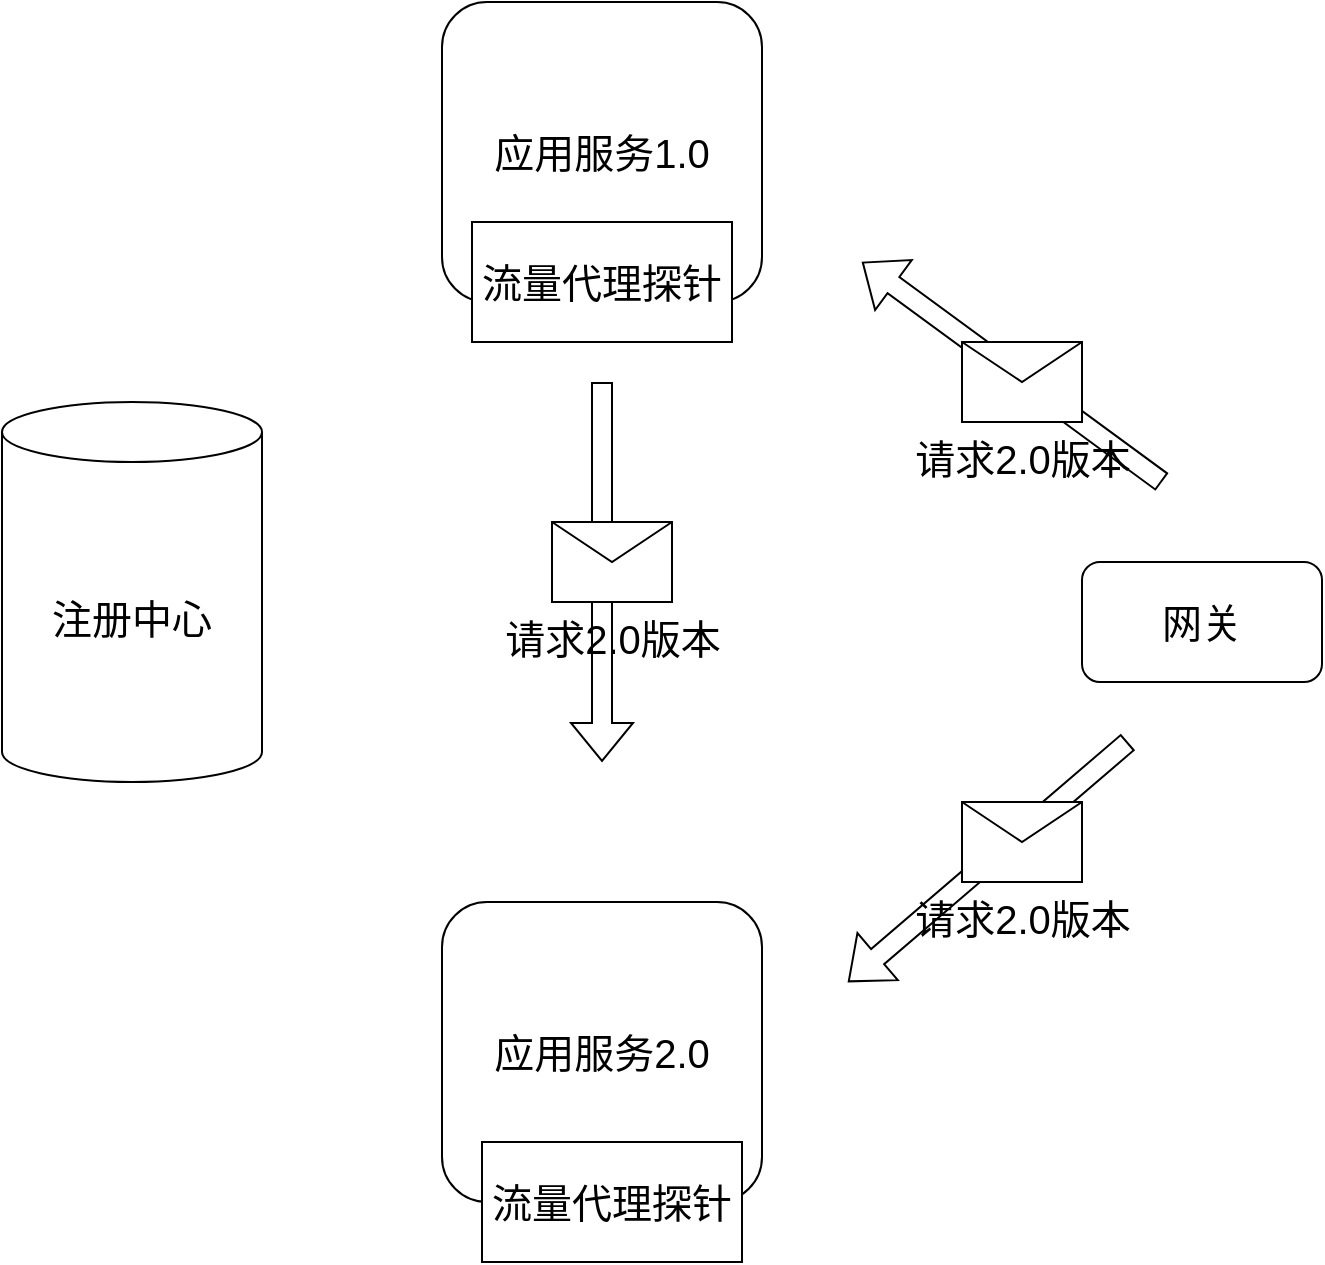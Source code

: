 <mxfile version="24.2.2" type="github">
  <diagram name="第 1 页" id="7Jx2mMv3sMBKx3pkTRuc">
    <mxGraphModel dx="2876" dy="1066" grid="1" gridSize="10" guides="1" tooltips="1" connect="1" arrows="1" fold="1" page="1" pageScale="1" pageWidth="827" pageHeight="1169" math="0" shadow="0">
      <root>
        <mxCell id="0" />
        <mxCell id="1" parent="0" />
        <mxCell id="hwdEK5ECp7bkSCBb9X3i-2" value="&lt;font style=&quot;font-size: 20px;&quot;&gt;应用服务1.0&lt;/font&gt;" style="rounded=1;whiteSpace=wrap;html=1;" vertex="1" parent="1">
          <mxGeometry x="140" y="40" width="160" height="150" as="geometry" />
        </mxCell>
        <mxCell id="hwdEK5ECp7bkSCBb9X3i-3" value="&lt;font style=&quot;font-size: 20px;&quot;&gt;流量代理探针&lt;/font&gt;" style="rounded=0;whiteSpace=wrap;html=1;" vertex="1" parent="1">
          <mxGeometry x="155" y="150" width="130" height="60" as="geometry" />
        </mxCell>
        <mxCell id="hwdEK5ECp7bkSCBb9X3i-4" value="&lt;font style=&quot;font-size: 20px;&quot;&gt;应用服务2.0&lt;/font&gt;" style="rounded=1;whiteSpace=wrap;html=1;" vertex="1" parent="1">
          <mxGeometry x="140" y="490" width="160" height="150" as="geometry" />
        </mxCell>
        <mxCell id="hwdEK5ECp7bkSCBb9X3i-5" value="&lt;font style=&quot;font-size: 20px;&quot;&gt;流量代理探针&lt;/font&gt;" style="rounded=0;whiteSpace=wrap;html=1;" vertex="1" parent="1">
          <mxGeometry x="160" y="610" width="130" height="60" as="geometry" />
        </mxCell>
        <mxCell id="hwdEK5ECp7bkSCBb9X3i-7" value="&lt;font style=&quot;font-size: 20px;&quot;&gt;注册中心&lt;/font&gt;" style="shape=cylinder3;whiteSpace=wrap;html=1;boundedLbl=1;backgroundOutline=1;size=15;" vertex="1" parent="1">
          <mxGeometry x="-80" y="240" width="130" height="190" as="geometry" />
        </mxCell>
        <mxCell id="hwdEK5ECp7bkSCBb9X3i-8" value="&lt;font style=&quot;font-size: 20px;&quot;&gt;网关&lt;/font&gt;" style="rounded=1;whiteSpace=wrap;html=1;" vertex="1" parent="1">
          <mxGeometry x="460" y="320" width="120" height="60" as="geometry" />
        </mxCell>
        <mxCell id="hwdEK5ECp7bkSCBb9X3i-9" value="" style="shape=flexArrow;endArrow=classic;html=1;rounded=0;" edge="1" parent="1">
          <mxGeometry width="50" height="50" relative="1" as="geometry">
            <mxPoint x="500" y="280" as="sourcePoint" />
            <mxPoint x="350" y="170" as="targetPoint" />
          </mxGeometry>
        </mxCell>
        <mxCell id="hwdEK5ECp7bkSCBb9X3i-10" value="&lt;font style=&quot;font-size: 20px;&quot;&gt;请求2.0版本&lt;/font&gt;" style="shape=message;html=1;html=1;outlineConnect=0;labelPosition=center;verticalLabelPosition=bottom;align=center;verticalAlign=top;" vertex="1" parent="1">
          <mxGeometry x="400" y="210" width="60" height="40" as="geometry" />
        </mxCell>
        <mxCell id="hwdEK5ECp7bkSCBb9X3i-12" value="" style="shape=flexArrow;endArrow=classic;html=1;rounded=0;" edge="1" parent="1">
          <mxGeometry width="50" height="50" relative="1" as="geometry">
            <mxPoint x="483" y="410" as="sourcePoint" />
            <mxPoint x="343" y="530" as="targetPoint" />
          </mxGeometry>
        </mxCell>
        <mxCell id="hwdEK5ECp7bkSCBb9X3i-11" value="&lt;font style=&quot;font-size: 20px;&quot;&gt;请求2.0版本&lt;/font&gt;" style="shape=message;html=1;html=1;outlineConnect=0;labelPosition=center;verticalLabelPosition=bottom;align=center;verticalAlign=top;" vertex="1" parent="1">
          <mxGeometry x="400" y="440" width="60" height="40" as="geometry" />
        </mxCell>
        <mxCell id="hwdEK5ECp7bkSCBb9X3i-24" value="" style="shape=flexArrow;endArrow=classic;html=1;rounded=0;" edge="1" parent="1">
          <mxGeometry width="50" height="50" relative="1" as="geometry">
            <mxPoint x="220" y="230" as="sourcePoint" />
            <mxPoint x="220" y="420" as="targetPoint" />
          </mxGeometry>
        </mxCell>
        <mxCell id="hwdEK5ECp7bkSCBb9X3i-18" value="&lt;font style=&quot;font-size: 20px;&quot;&gt;请求2.0版本&lt;/font&gt;" style="shape=message;html=1;html=1;outlineConnect=0;labelPosition=center;verticalLabelPosition=bottom;align=center;verticalAlign=top;" vertex="1" parent="1">
          <mxGeometry x="195" y="300" width="60" height="40" as="geometry" />
        </mxCell>
      </root>
    </mxGraphModel>
  </diagram>
</mxfile>
